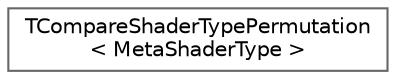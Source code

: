 digraph "Graphical Class Hierarchy"
{
 // INTERACTIVE_SVG=YES
 // LATEX_PDF_SIZE
  bgcolor="transparent";
  edge [fontname=Helvetica,fontsize=10,labelfontname=Helvetica,labelfontsize=10];
  node [fontname=Helvetica,fontsize=10,shape=box,height=0.2,width=0.4];
  rankdir="LR";
  Node0 [id="Node000000",label="TCompareShaderTypePermutation\l\< MetaShaderType \>",height=0.2,width=0.4,color="grey40", fillcolor="white", style="filled",URL="$d1/d0e/classTCompareShaderTypePermutation.html",tooltip="Used to compare order shader types permutation deterministically."];
}
